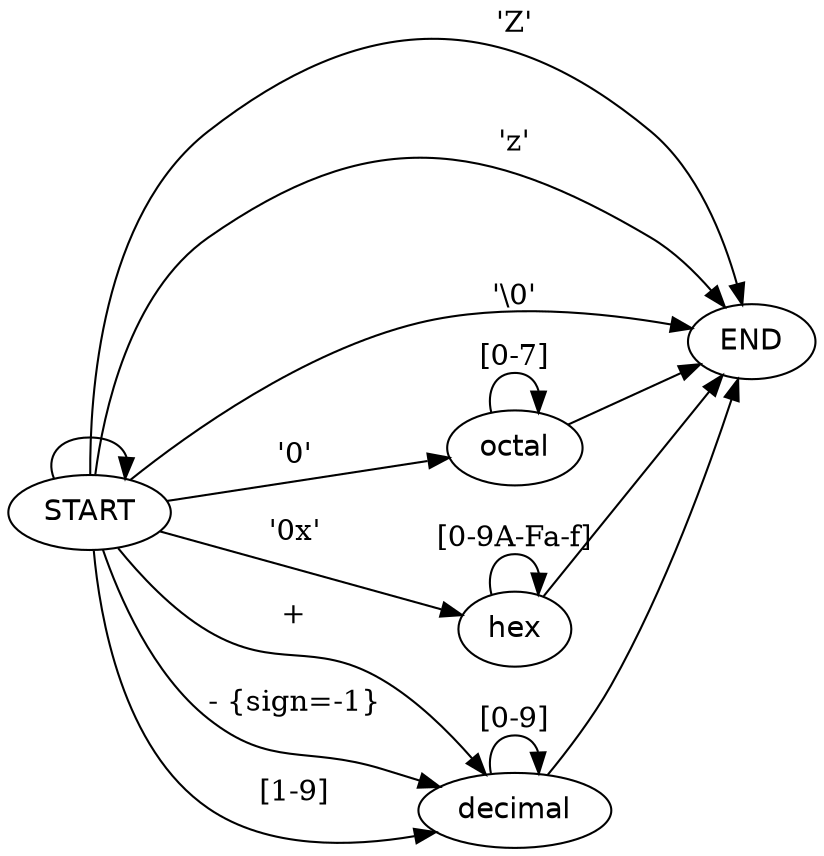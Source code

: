 digraph CIntegerFSM {
  rankdir=LR;
  node [shape=oval, fontname="Helvetica"];

  // entry/exit
  START [label="START"];
  END   [label="END"];

  // states
  octal   [label="octal"];
  hex     [label="hex"];
  decimal [label="decimal"];


  // START transitions
  START -> decimal [label="+"];
  START -> decimal [label="- {sign=-1}"];
  START -> hex     [label= "'0x'"];
  START -> octal   [label= "'0'" ];
  START -> decimal [label="[1-9]"];
  START -> END     [label="'Z'"];
  START -> END     [label="'z'"];
  START -> END     [label="'\\0'"];
  START -> START   [label=" "];

  // octal loop / exit
  octal -> octal [label="[0-7]"];
  octal -> END   [label=""];

  // hex loop / exit
  hex -> hex [label="[0-9A-Fa-f]"];
  hex -> END [label=""];

  // decimal loop / exit
  decimal -> decimal [label="[0-9]"];
  decimal -> END     [label=""];
}
